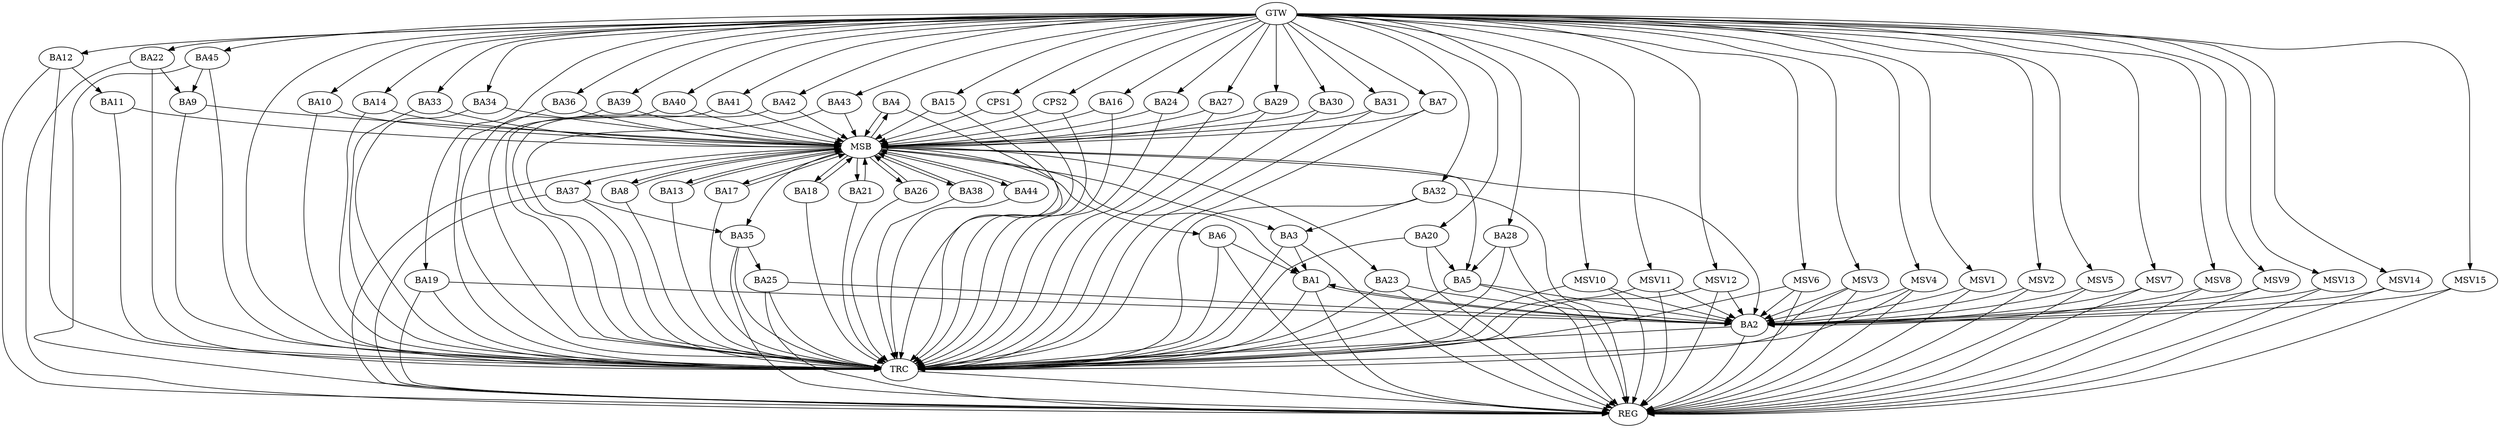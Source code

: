 strict digraph G {
  BA1 [ label="BA1" ];
  BA2 [ label="BA2" ];
  BA3 [ label="BA3" ];
  BA4 [ label="BA4" ];
  BA5 [ label="BA5" ];
  BA6 [ label="BA6" ];
  BA7 [ label="BA7" ];
  BA8 [ label="BA8" ];
  BA9 [ label="BA9" ];
  BA10 [ label="BA10" ];
  BA11 [ label="BA11" ];
  BA12 [ label="BA12" ];
  BA13 [ label="BA13" ];
  BA14 [ label="BA14" ];
  BA15 [ label="BA15" ];
  BA16 [ label="BA16" ];
  BA17 [ label="BA17" ];
  BA18 [ label="BA18" ];
  BA19 [ label="BA19" ];
  BA20 [ label="BA20" ];
  BA21 [ label="BA21" ];
  BA22 [ label="BA22" ];
  BA23 [ label="BA23" ];
  BA24 [ label="BA24" ];
  BA25 [ label="BA25" ];
  BA26 [ label="BA26" ];
  BA27 [ label="BA27" ];
  BA28 [ label="BA28" ];
  BA29 [ label="BA29" ];
  BA30 [ label="BA30" ];
  BA31 [ label="BA31" ];
  BA32 [ label="BA32" ];
  BA33 [ label="BA33" ];
  BA34 [ label="BA34" ];
  BA35 [ label="BA35" ];
  BA36 [ label="BA36" ];
  BA37 [ label="BA37" ];
  BA38 [ label="BA38" ];
  BA39 [ label="BA39" ];
  BA40 [ label="BA40" ];
  BA41 [ label="BA41" ];
  BA42 [ label="BA42" ];
  BA43 [ label="BA43" ];
  BA44 [ label="BA44" ];
  BA45 [ label="BA45" ];
  CPS1 [ label="CPS1" ];
  CPS2 [ label="CPS2" ];
  GTW [ label="GTW" ];
  REG [ label="REG" ];
  MSB [ label="MSB" ];
  TRC [ label="TRC" ];
  MSV1 [ label="MSV1" ];
  MSV2 [ label="MSV2" ];
  MSV3 [ label="MSV3" ];
  MSV4 [ label="MSV4" ];
  MSV5 [ label="MSV5" ];
  MSV6 [ label="MSV6" ];
  MSV7 [ label="MSV7" ];
  MSV8 [ label="MSV8" ];
  MSV9 [ label="MSV9" ];
  MSV10 [ label="MSV10" ];
  MSV11 [ label="MSV11" ];
  MSV12 [ label="MSV12" ];
  MSV13 [ label="MSV13" ];
  MSV14 [ label="MSV14" ];
  MSV15 [ label="MSV15" ];
  BA1 -> BA2;
  BA2 -> BA1;
  BA3 -> BA1;
  BA5 -> BA2;
  BA6 -> BA1;
  BA12 -> BA11;
  BA19 -> BA2;
  BA20 -> BA5;
  BA22 -> BA9;
  BA23 -> BA2;
  BA25 -> BA2;
  BA28 -> BA5;
  BA32 -> BA3;
  BA35 -> BA25;
  BA37 -> BA35;
  BA45 -> BA9;
  GTW -> BA7;
  GTW -> BA10;
  GTW -> BA12;
  GTW -> BA14;
  GTW -> BA15;
  GTW -> BA16;
  GTW -> BA19;
  GTW -> BA20;
  GTW -> BA22;
  GTW -> BA24;
  GTW -> BA27;
  GTW -> BA28;
  GTW -> BA29;
  GTW -> BA30;
  GTW -> BA31;
  GTW -> BA32;
  GTW -> BA33;
  GTW -> BA34;
  GTW -> BA36;
  GTW -> BA39;
  GTW -> BA40;
  GTW -> BA41;
  GTW -> BA42;
  GTW -> BA43;
  GTW -> BA45;
  GTW -> CPS1;
  GTW -> CPS2;
  BA1 -> REG;
  BA2 -> REG;
  BA3 -> REG;
  BA5 -> REG;
  BA6 -> REG;
  BA12 -> REG;
  BA19 -> REG;
  BA20 -> REG;
  BA22 -> REG;
  BA23 -> REG;
  BA25 -> REG;
  BA28 -> REG;
  BA32 -> REG;
  BA35 -> REG;
  BA37 -> REG;
  BA45 -> REG;
  BA4 -> MSB;
  MSB -> BA3;
  MSB -> REG;
  BA7 -> MSB;
  MSB -> BA4;
  BA8 -> MSB;
  MSB -> BA1;
  BA9 -> MSB;
  MSB -> BA5;
  BA10 -> MSB;
  BA11 -> MSB;
  BA13 -> MSB;
  MSB -> BA2;
  BA14 -> MSB;
  BA15 -> MSB;
  BA16 -> MSB;
  BA17 -> MSB;
  BA18 -> MSB;
  BA21 -> MSB;
  BA24 -> MSB;
  BA26 -> MSB;
  MSB -> BA13;
  BA27 -> MSB;
  BA29 -> MSB;
  MSB -> BA26;
  BA30 -> MSB;
  BA31 -> MSB;
  BA33 -> MSB;
  BA34 -> MSB;
  BA36 -> MSB;
  BA38 -> MSB;
  MSB -> BA23;
  BA39 -> MSB;
  BA40 -> MSB;
  BA41 -> MSB;
  BA42 -> MSB;
  BA43 -> MSB;
  BA44 -> MSB;
  MSB -> BA37;
  CPS1 -> MSB;
  MSB -> BA17;
  MSB -> BA18;
  MSB -> BA6;
  MSB -> BA21;
  MSB -> BA8;
  CPS2 -> MSB;
  MSB -> BA44;
  MSB -> BA38;
  MSB -> BA35;
  BA1 -> TRC;
  BA2 -> TRC;
  BA3 -> TRC;
  BA4 -> TRC;
  BA5 -> TRC;
  BA6 -> TRC;
  BA7 -> TRC;
  BA8 -> TRC;
  BA9 -> TRC;
  BA10 -> TRC;
  BA11 -> TRC;
  BA12 -> TRC;
  BA13 -> TRC;
  BA14 -> TRC;
  BA15 -> TRC;
  BA16 -> TRC;
  BA17 -> TRC;
  BA18 -> TRC;
  BA19 -> TRC;
  BA20 -> TRC;
  BA21 -> TRC;
  BA22 -> TRC;
  BA23 -> TRC;
  BA24 -> TRC;
  BA25 -> TRC;
  BA26 -> TRC;
  BA27 -> TRC;
  BA28 -> TRC;
  BA29 -> TRC;
  BA30 -> TRC;
  BA31 -> TRC;
  BA32 -> TRC;
  BA33 -> TRC;
  BA34 -> TRC;
  BA35 -> TRC;
  BA36 -> TRC;
  BA37 -> TRC;
  BA38 -> TRC;
  BA39 -> TRC;
  BA40 -> TRC;
  BA41 -> TRC;
  BA42 -> TRC;
  BA43 -> TRC;
  BA44 -> TRC;
  BA45 -> TRC;
  CPS1 -> TRC;
  CPS2 -> TRC;
  GTW -> TRC;
  TRC -> REG;
  MSV1 -> BA2;
  MSV2 -> BA2;
  GTW -> MSV1;
  MSV1 -> REG;
  GTW -> MSV2;
  MSV2 -> REG;
  MSV3 -> BA2;
  GTW -> MSV3;
  MSV3 -> REG;
  MSV3 -> TRC;
  MSV4 -> BA2;
  MSV5 -> BA2;
  GTW -> MSV4;
  MSV4 -> REG;
  MSV4 -> TRC;
  GTW -> MSV5;
  MSV5 -> REG;
  MSV6 -> BA2;
  GTW -> MSV6;
  MSV6 -> REG;
  MSV6 -> TRC;
  MSV7 -> BA2;
  MSV8 -> BA2;
  MSV9 -> BA2;
  GTW -> MSV7;
  MSV7 -> REG;
  GTW -> MSV8;
  MSV8 -> REG;
  GTW -> MSV9;
  MSV9 -> REG;
  MSV10 -> BA2;
  MSV11 -> BA2;
  GTW -> MSV10;
  MSV10 -> REG;
  MSV10 -> TRC;
  GTW -> MSV11;
  MSV11 -> REG;
  MSV11 -> TRC;
  MSV12 -> BA2;
  GTW -> MSV12;
  MSV12 -> REG;
  MSV12 -> TRC;
  MSV13 -> BA2;
  GTW -> MSV13;
  MSV13 -> REG;
  MSV14 -> BA2;
  GTW -> MSV14;
  MSV14 -> REG;
  MSV15 -> BA2;
  GTW -> MSV15;
  MSV15 -> REG;
}
